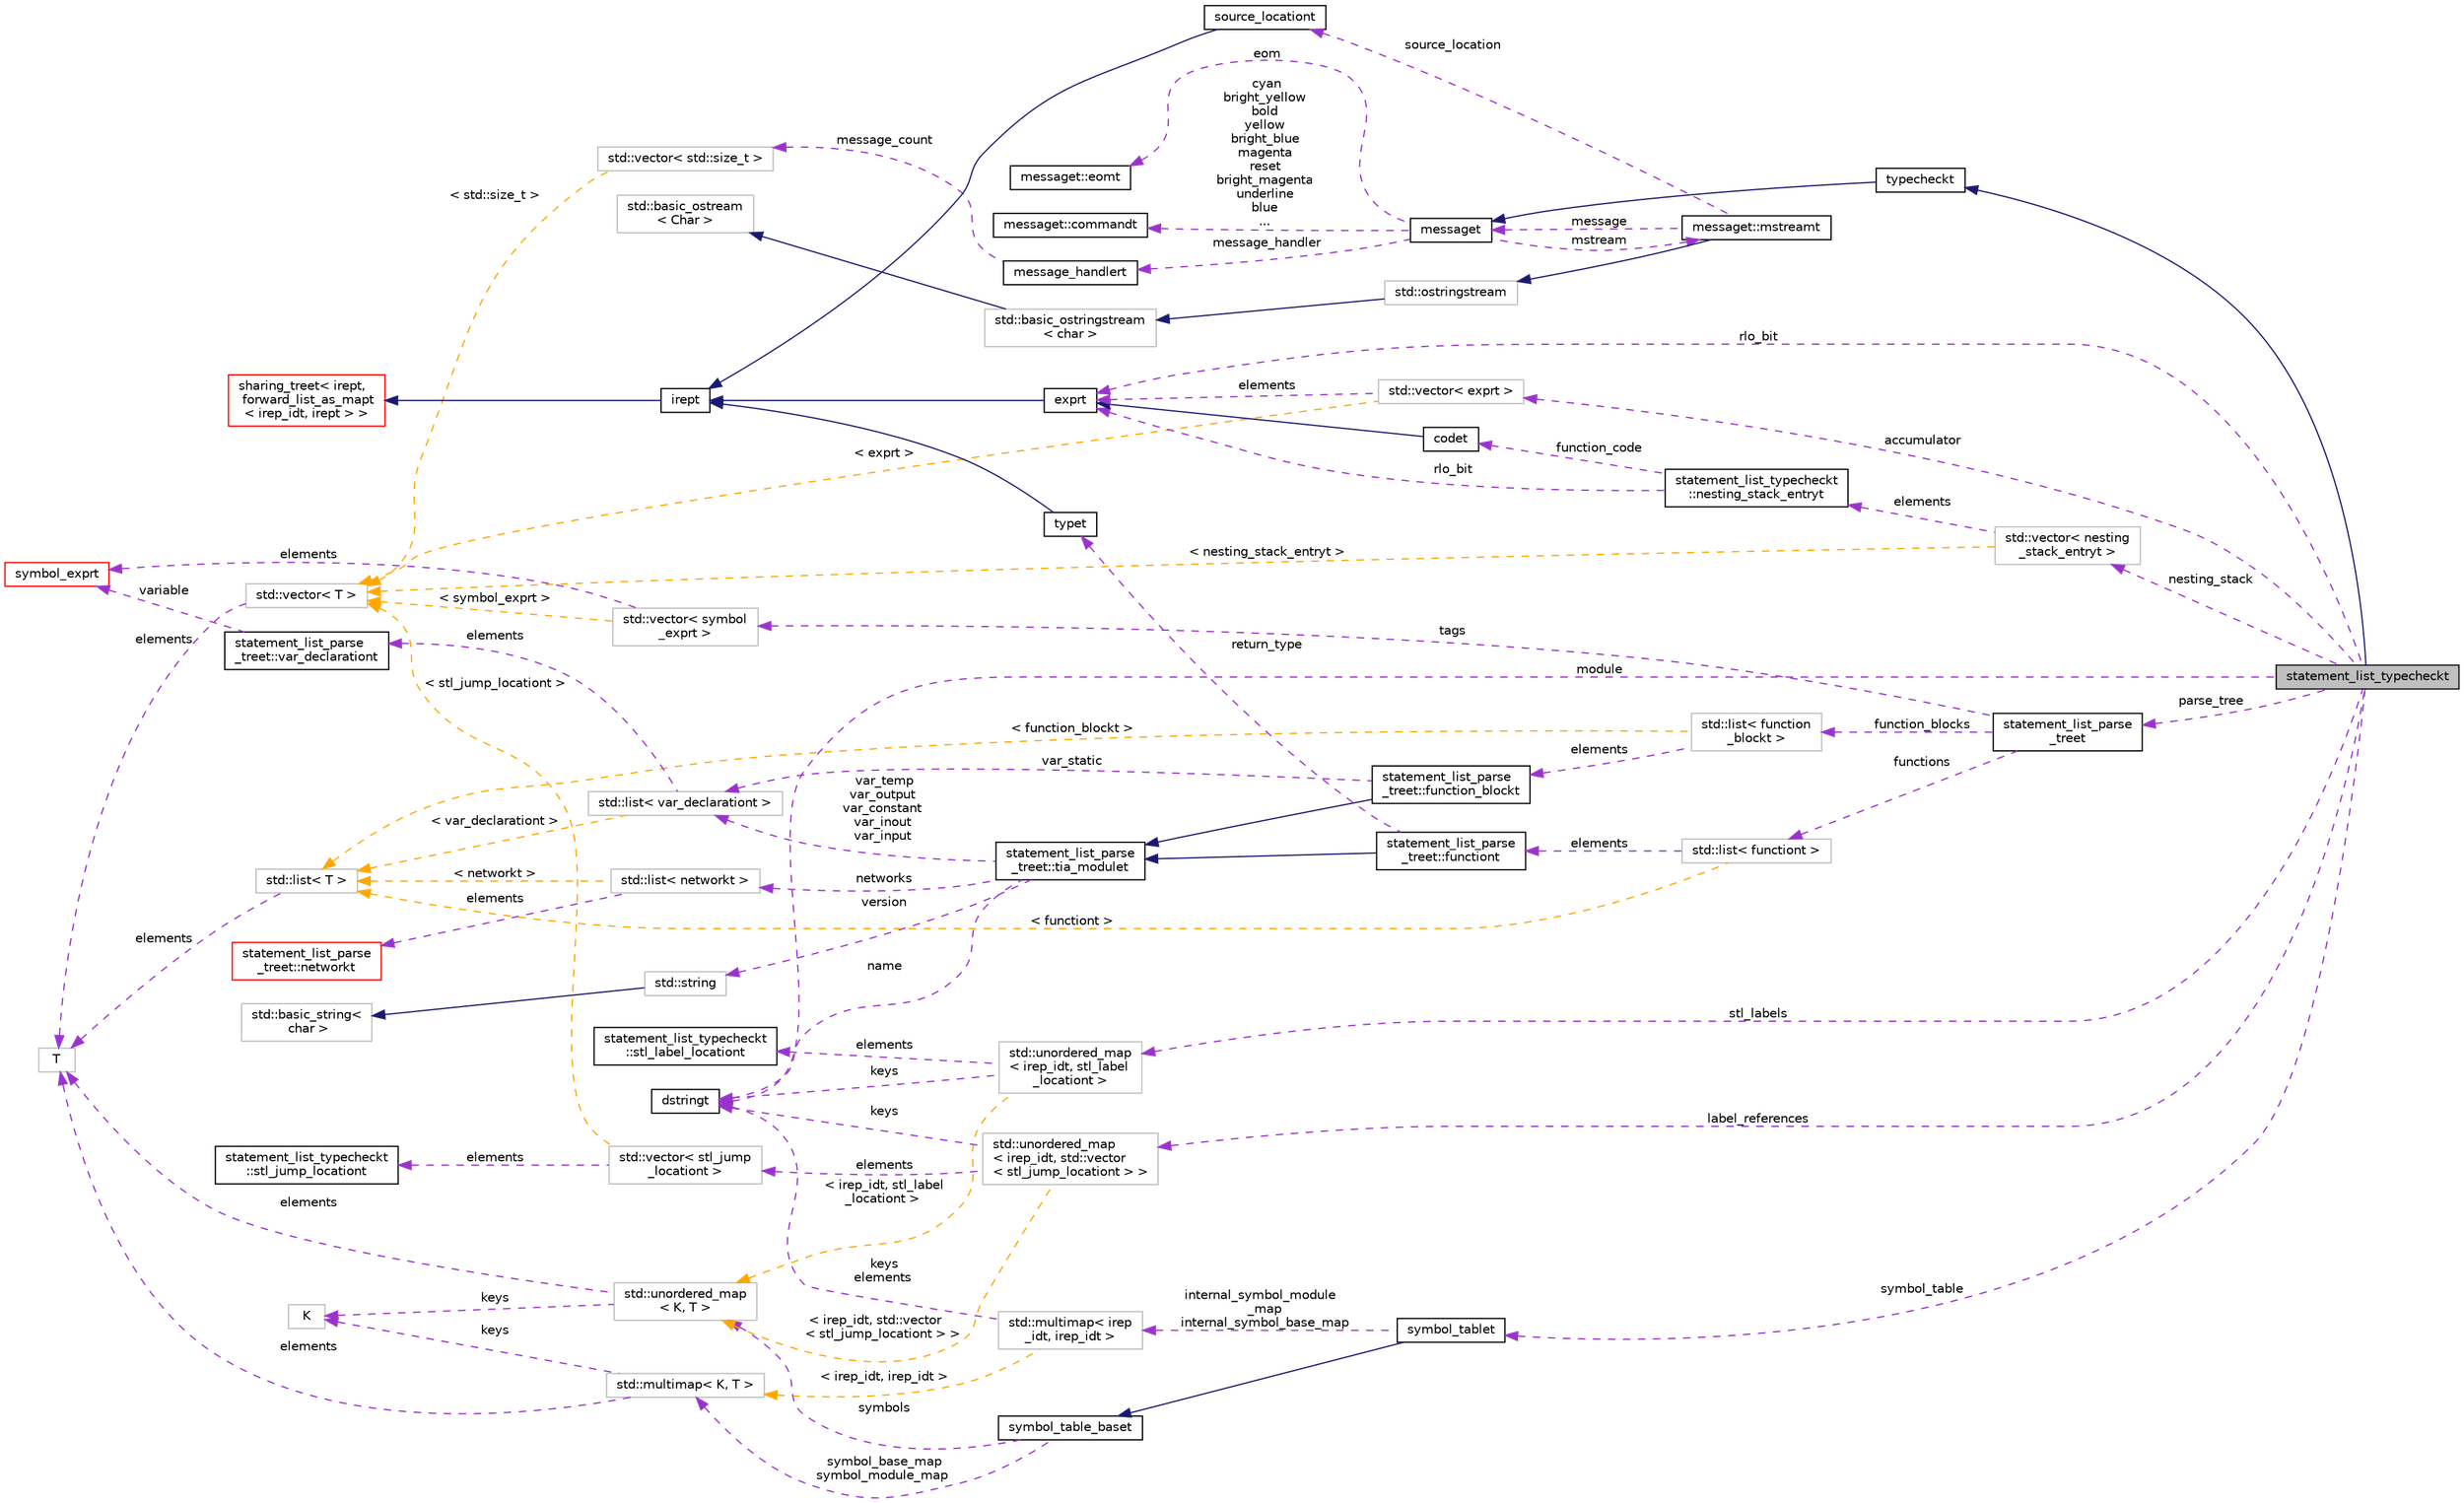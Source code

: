 digraph "statement_list_typecheckt"
{
 // LATEX_PDF_SIZE
  bgcolor="transparent";
  edge [fontname="Helvetica",fontsize="10",labelfontname="Helvetica",labelfontsize="10"];
  node [fontname="Helvetica",fontsize="10",shape=record];
  rankdir="LR";
  Node1 [label="statement_list_typecheckt",height=0.2,width=0.4,color="black", fillcolor="grey75", style="filled", fontcolor="black",tooltip="Class for encapsulating the current state of the type check."];
  Node2 -> Node1 [dir="back",color="midnightblue",fontsize="10",style="solid",fontname="Helvetica"];
  Node2 [label="typecheckt",height=0.2,width=0.4,color="black",URL="$classtypecheckt.html",tooltip=" "];
  Node3 -> Node2 [dir="back",color="midnightblue",fontsize="10",style="solid",fontname="Helvetica"];
  Node3 [label="messaget",height=0.2,width=0.4,color="black",URL="$classmessaget.html",tooltip="Class that provides messages with a built-in verbosity 'level'."];
  Node4 -> Node3 [dir="back",color="darkorchid3",fontsize="10",style="dashed",label=" message_handler" ,fontname="Helvetica"];
  Node4 [label="message_handlert",height=0.2,width=0.4,color="black",URL="$classmessage__handlert.html",tooltip=" "];
  Node5 -> Node4 [dir="back",color="darkorchid3",fontsize="10",style="dashed",label=" message_count" ,fontname="Helvetica"];
  Node5 [label="std::vector\< std::size_t \>",height=0.2,width=0.4,color="grey75",tooltip=" "];
  Node6 -> Node5 [dir="back",color="orange",fontsize="10",style="dashed",label=" \< std::size_t \>" ,fontname="Helvetica"];
  Node6 [label="std::vector\< T \>",height=0.2,width=0.4,color="grey75",tooltip="STL class."];
  Node7 -> Node6 [dir="back",color="darkorchid3",fontsize="10",style="dashed",label=" elements" ,fontname="Helvetica"];
  Node7 [label="T",height=0.2,width=0.4,color="grey75",tooltip=" "];
  Node8 -> Node3 [dir="back",color="darkorchid3",fontsize="10",style="dashed",label=" cyan\nbright_yellow\nbold\nyellow\nbright_blue\nmagenta\nreset\nbright_magenta\nunderline\nblue\n..." ,fontname="Helvetica"];
  Node8 [label="messaget::commandt",height=0.2,width=0.4,color="black",URL="$classmessaget_1_1commandt.html",tooltip=" "];
  Node9 -> Node3 [dir="back",color="darkorchid3",fontsize="10",style="dashed",label=" mstream" ,fontname="Helvetica"];
  Node9 [label="messaget::mstreamt",height=0.2,width=0.4,color="black",URL="$classmessaget_1_1mstreamt.html",tooltip=" "];
  Node10 -> Node9 [dir="back",color="midnightblue",fontsize="10",style="solid",fontname="Helvetica"];
  Node10 [label="std::ostringstream",height=0.2,width=0.4,color="grey75",tooltip="STL class."];
  Node11 -> Node10 [dir="back",color="midnightblue",fontsize="10",style="solid",fontname="Helvetica"];
  Node11 [label="std::basic_ostringstream\l\< char \>",height=0.2,width=0.4,color="grey75",tooltip="STL class."];
  Node12 -> Node11 [dir="back",color="midnightblue",fontsize="10",style="solid",fontname="Helvetica"];
  Node12 [label="std::basic_ostream\l\< Char \>",height=0.2,width=0.4,color="grey75",tooltip="STL class."];
  Node3 -> Node9 [dir="back",color="darkorchid3",fontsize="10",style="dashed",label=" message" ,fontname="Helvetica"];
  Node15 -> Node9 [dir="back",color="darkorchid3",fontsize="10",style="dashed",label=" source_location" ,fontname="Helvetica"];
  Node15 [label="source_locationt",height=0.2,width=0.4,color="black",URL="$classsource__locationt.html",tooltip=" "];
  Node16 -> Node15 [dir="back",color="midnightblue",fontsize="10",style="solid",fontname="Helvetica"];
  Node16 [label="irept",height=0.2,width=0.4,color="black",URL="$classirept.html",tooltip="There are a large number of kinds of tree structured or tree-like data in CPROVER."];
  Node17 -> Node16 [dir="back",color="midnightblue",fontsize="10",style="solid",fontname="Helvetica"];
  Node17 [label="sharing_treet\< irept,\l forward_list_as_mapt\l\< irep_idt, irept \> \>",height=0.2,width=0.4,color="red",URL="$classsharing__treet.html",tooltip=" "];
  Node23 -> Node3 [dir="back",color="darkorchid3",fontsize="10",style="dashed",label=" eom" ,fontname="Helvetica"];
  Node23 [label="messaget::eomt",height=0.2,width=0.4,color="black",URL="$classmessaget_1_1eomt.html",tooltip=" "];
  Node24 -> Node1 [dir="back",color="darkorchid3",fontsize="10",style="dashed",label=" nesting_stack" ,fontname="Helvetica"];
  Node24 [label="std::vector\< nesting\l_stack_entryt \>",height=0.2,width=0.4,color="grey75",tooltip=" "];
  Node25 -> Node24 [dir="back",color="darkorchid3",fontsize="10",style="dashed",label=" elements" ,fontname="Helvetica"];
  Node25 [label="statement_list_typecheckt\l::nesting_stack_entryt",height=0.2,width=0.4,color="black",URL="$structstatement__list__typecheckt_1_1nesting__stack__entryt.html",tooltip="Every time branching occurs inside of a boolean expression string in STL, the current value of the RL..."];
  Node26 -> Node25 [dir="back",color="darkorchid3",fontsize="10",style="dashed",label=" function_code" ,fontname="Helvetica"];
  Node26 [label="codet",height=0.2,width=0.4,color="black",URL="$classcodet.html",tooltip="Data structure for representing an arbitrary statement in a program."];
  Node27 -> Node26 [dir="back",color="midnightblue",fontsize="10",style="solid",fontname="Helvetica"];
  Node27 [label="exprt",height=0.2,width=0.4,color="black",URL="$classexprt.html",tooltip="Base class for all expressions."];
  Node16 -> Node27 [dir="back",color="midnightblue",fontsize="10",style="solid",fontname="Helvetica"];
  Node27 -> Node25 [dir="back",color="darkorchid3",fontsize="10",style="dashed",label=" rlo_bit" ,fontname="Helvetica"];
  Node6 -> Node24 [dir="back",color="orange",fontsize="10",style="dashed",label=" \< nesting_stack_entryt \>" ,fontname="Helvetica"];
  Node28 -> Node1 [dir="back",color="darkorchid3",fontsize="10",style="dashed",label=" symbol_table" ,fontname="Helvetica"];
  Node28 [label="symbol_tablet",height=0.2,width=0.4,color="black",URL="$classsymbol__tablet.html",tooltip="The symbol table."];
  Node29 -> Node28 [dir="back",color="midnightblue",fontsize="10",style="solid",fontname="Helvetica"];
  Node29 [label="symbol_table_baset",height=0.2,width=0.4,color="black",URL="$classsymbol__table__baset.html",tooltip="The symbol table base class interface."];
  Node30 -> Node29 [dir="back",color="darkorchid3",fontsize="10",style="dashed",label=" symbol_base_map\nsymbol_module_map" ,fontname="Helvetica"];
  Node30 [label="std::multimap\< K, T \>",height=0.2,width=0.4,color="grey75",tooltip="STL class."];
  Node31 -> Node30 [dir="back",color="darkorchid3",fontsize="10",style="dashed",label=" keys" ,fontname="Helvetica"];
  Node31 [label="K",height=0.2,width=0.4,color="grey75",tooltip=" "];
  Node7 -> Node30 [dir="back",color="darkorchid3",fontsize="10",style="dashed",label=" elements" ,fontname="Helvetica"];
  Node32 -> Node29 [dir="back",color="darkorchid3",fontsize="10",style="dashed",label=" symbols" ,fontname="Helvetica"];
  Node32 [label="std::unordered_map\l\< K, T \>",height=0.2,width=0.4,color="grey75",tooltip="STL class."];
  Node31 -> Node32 [dir="back",color="darkorchid3",fontsize="10",style="dashed",label=" keys" ,fontname="Helvetica"];
  Node7 -> Node32 [dir="back",color="darkorchid3",fontsize="10",style="dashed",label=" elements" ,fontname="Helvetica"];
  Node33 -> Node28 [dir="back",color="darkorchid3",fontsize="10",style="dashed",label=" internal_symbol_module\l_map\ninternal_symbol_base_map" ,fontname="Helvetica"];
  Node33 [label="std::multimap\< irep\l_idt, irep_idt \>",height=0.2,width=0.4,color="grey75",tooltip=" "];
  Node21 -> Node33 [dir="back",color="darkorchid3",fontsize="10",style="dashed",label=" keys\nelements" ,fontname="Helvetica"];
  Node21 [label="dstringt",height=0.2,width=0.4,color="black",URL="$classdstringt.html",tooltip="dstringt has one field, an unsigned integer no which is an index into a static table of strings."];
  Node30 -> Node33 [dir="back",color="orange",fontsize="10",style="dashed",label=" \< irep_idt, irep_idt \>" ,fontname="Helvetica"];
  Node34 -> Node1 [dir="back",color="darkorchid3",fontsize="10",style="dashed",label=" label_references" ,fontname="Helvetica"];
  Node34 [label="std::unordered_map\l\< irep_idt, std::vector\l\< stl_jump_locationt \> \>",height=0.2,width=0.4,color="grey75",tooltip=" "];
  Node35 -> Node34 [dir="back",color="darkorchid3",fontsize="10",style="dashed",label=" elements" ,fontname="Helvetica"];
  Node35 [label="std::vector\< stl_jump\l_locationt \>",height=0.2,width=0.4,color="grey75",tooltip=" "];
  Node36 -> Node35 [dir="back",color="darkorchid3",fontsize="10",style="dashed",label=" elements" ,fontname="Helvetica"];
  Node36 [label="statement_list_typecheckt\l::stl_jump_locationt",height=0.2,width=0.4,color="black",URL="$structstatement__list__typecheckt_1_1stl__jump__locationt.html",tooltip="Holds information about the properties of a jump instruction."];
  Node6 -> Node35 [dir="back",color="orange",fontsize="10",style="dashed",label=" \< stl_jump_locationt \>" ,fontname="Helvetica"];
  Node21 -> Node34 [dir="back",color="darkorchid3",fontsize="10",style="dashed",label=" keys" ,fontname="Helvetica"];
  Node32 -> Node34 [dir="back",color="orange",fontsize="10",style="dashed",label=" \< irep_idt, std::vector\l\< stl_jump_locationt \> \>" ,fontname="Helvetica"];
  Node37 -> Node1 [dir="back",color="darkorchid3",fontsize="10",style="dashed",label=" parse_tree" ,fontname="Helvetica"];
  Node37 [label="statement_list_parse\l_treet",height=0.2,width=0.4,color="black",URL="$classstatement__list__parse__treet.html",tooltip="Intermediate representation of a parsed Statement List file before converting it into a goto program."];
  Node38 -> Node37 [dir="back",color="darkorchid3",fontsize="10",style="dashed",label=" functions" ,fontname="Helvetica"];
  Node38 [label="std::list\< functiont \>",height=0.2,width=0.4,color="grey75",tooltip=" "];
  Node39 -> Node38 [dir="back",color="darkorchid3",fontsize="10",style="dashed",label=" elements" ,fontname="Helvetica"];
  Node39 [label="statement_list_parse\l_treet::functiont",height=0.2,width=0.4,color="black",URL="$structstatement__list__parse__treet_1_1functiont.html",tooltip="Structure for a simple function in Statement List."];
  Node40 -> Node39 [dir="back",color="midnightblue",fontsize="10",style="solid",fontname="Helvetica"];
  Node40 [label="statement_list_parse\l_treet::tia_modulet",height=0.2,width=0.4,color="black",URL="$structstatement__list__parse__treet_1_1tia__modulet.html",tooltip="Base element of all modules in the Totally Integrated Automation (TIA) portal by Siemens."];
  Node21 -> Node40 [dir="back",color="darkorchid3",fontsize="10",style="dashed",label=" name" ,fontname="Helvetica"];
  Node41 -> Node40 [dir="back",color="darkorchid3",fontsize="10",style="dashed",label=" version" ,fontname="Helvetica"];
  Node41 [label="std::string",height=0.2,width=0.4,color="grey75",tooltip="STL class."];
  Node42 -> Node41 [dir="back",color="midnightblue",fontsize="10",style="solid",fontname="Helvetica"];
  Node42 [label="std::basic_string\<\l char \>",height=0.2,width=0.4,color="grey75",tooltip="STL class."];
  Node43 -> Node40 [dir="back",color="darkorchid3",fontsize="10",style="dashed",label=" networks" ,fontname="Helvetica"];
  Node43 [label="std::list\< networkt \>",height=0.2,width=0.4,color="grey75",tooltip=" "];
  Node44 -> Node43 [dir="back",color="darkorchid3",fontsize="10",style="dashed",label=" elements" ,fontname="Helvetica"];
  Node44 [label="statement_list_parse\l_treet::networkt",height=0.2,width=0.4,color="red",URL="$structstatement__list__parse__treet_1_1networkt.html",tooltip="Representation of a network in Siemens TIA."];
  Node48 -> Node43 [dir="back",color="orange",fontsize="10",style="dashed",label=" \< networkt \>" ,fontname="Helvetica"];
  Node48 [label="std::list\< T \>",height=0.2,width=0.4,color="grey75",tooltip="STL class."];
  Node7 -> Node48 [dir="back",color="darkorchid3",fontsize="10",style="dashed",label=" elements" ,fontname="Helvetica"];
  Node49 -> Node40 [dir="back",color="darkorchid3",fontsize="10",style="dashed",label=" var_temp\nvar_output\nvar_constant\nvar_inout\nvar_input" ,fontname="Helvetica"];
  Node49 [label="std::list\< var_declarationt \>",height=0.2,width=0.4,color="grey75",tooltip=" "];
  Node50 -> Node49 [dir="back",color="darkorchid3",fontsize="10",style="dashed",label=" elements" ,fontname="Helvetica"];
  Node50 [label="statement_list_parse\l_treet::var_declarationt",height=0.2,width=0.4,color="black",URL="$structstatement__list__parse__treet_1_1var__declarationt.html",tooltip="Struct for a single variable declaration in Statement List."];
  Node51 -> Node50 [dir="back",color="darkorchid3",fontsize="10",style="dashed",label=" variable" ,fontname="Helvetica"];
  Node51 [label="symbol_exprt",height=0.2,width=0.4,color="red",URL="$classsymbol__exprt.html",tooltip="Expression to hold a symbol (variable)"];
  Node48 -> Node49 [dir="back",color="orange",fontsize="10",style="dashed",label=" \< var_declarationt \>" ,fontname="Helvetica"];
  Node54 -> Node39 [dir="back",color="darkorchid3",fontsize="10",style="dashed",label=" return_type" ,fontname="Helvetica"];
  Node54 [label="typet",height=0.2,width=0.4,color="black",URL="$classtypet.html",tooltip="The type of an expression, extends irept."];
  Node16 -> Node54 [dir="back",color="midnightblue",fontsize="10",style="solid",fontname="Helvetica"];
  Node48 -> Node38 [dir="back",color="orange",fontsize="10",style="dashed",label=" \< functiont \>" ,fontname="Helvetica"];
  Node55 -> Node37 [dir="back",color="darkorchid3",fontsize="10",style="dashed",label=" function_blocks" ,fontname="Helvetica"];
  Node55 [label="std::list\< function\l_blockt \>",height=0.2,width=0.4,color="grey75",tooltip=" "];
  Node56 -> Node55 [dir="back",color="darkorchid3",fontsize="10",style="dashed",label=" elements" ,fontname="Helvetica"];
  Node56 [label="statement_list_parse\l_treet::function_blockt",height=0.2,width=0.4,color="black",URL="$structstatement__list__parse__treet_1_1function__blockt.html",tooltip="Structure for a simple function block in Statement List."];
  Node40 -> Node56 [dir="back",color="midnightblue",fontsize="10",style="solid",fontname="Helvetica"];
  Node49 -> Node56 [dir="back",color="darkorchid3",fontsize="10",style="dashed",label=" var_static" ,fontname="Helvetica"];
  Node48 -> Node55 [dir="back",color="orange",fontsize="10",style="dashed",label=" \< function_blockt \>" ,fontname="Helvetica"];
  Node57 -> Node37 [dir="back",color="darkorchid3",fontsize="10",style="dashed",label=" tags" ,fontname="Helvetica"];
  Node57 [label="std::vector\< symbol\l_exprt \>",height=0.2,width=0.4,color="grey75",tooltip=" "];
  Node51 -> Node57 [dir="back",color="darkorchid3",fontsize="10",style="dashed",label=" elements" ,fontname="Helvetica"];
  Node6 -> Node57 [dir="back",color="orange",fontsize="10",style="dashed",label=" \< symbol_exprt \>" ,fontname="Helvetica"];
  Node21 -> Node1 [dir="back",color="darkorchid3",fontsize="10",style="dashed",label=" module" ,fontname="Helvetica"];
  Node27 -> Node1 [dir="back",color="darkorchid3",fontsize="10",style="dashed",label=" rlo_bit" ,fontname="Helvetica"];
  Node58 -> Node1 [dir="back",color="darkorchid3",fontsize="10",style="dashed",label=" accumulator" ,fontname="Helvetica"];
  Node58 [label="std::vector\< exprt \>",height=0.2,width=0.4,color="grey75",tooltip=" "];
  Node27 -> Node58 [dir="back",color="darkorchid3",fontsize="10",style="dashed",label=" elements" ,fontname="Helvetica"];
  Node6 -> Node58 [dir="back",color="orange",fontsize="10",style="dashed",label=" \< exprt \>" ,fontname="Helvetica"];
  Node59 -> Node1 [dir="back",color="darkorchid3",fontsize="10",style="dashed",label=" stl_labels" ,fontname="Helvetica"];
  Node59 [label="std::unordered_map\l\< irep_idt, stl_label\l_locationt \>",height=0.2,width=0.4,color="grey75",tooltip=" "];
  Node21 -> Node59 [dir="back",color="darkorchid3",fontsize="10",style="dashed",label=" keys" ,fontname="Helvetica"];
  Node60 -> Node59 [dir="back",color="darkorchid3",fontsize="10",style="dashed",label=" elements" ,fontname="Helvetica"];
  Node60 [label="statement_list_typecheckt\l::stl_label_locationt",height=0.2,width=0.4,color="black",URL="$structstatement__list__typecheckt_1_1stl__label__locationt.html",tooltip="Holds information about the instruction and the nesting depth to which a label points."];
  Node32 -> Node59 [dir="back",color="orange",fontsize="10",style="dashed",label=" \< irep_idt, stl_label\l_locationt \>" ,fontname="Helvetica"];
}
